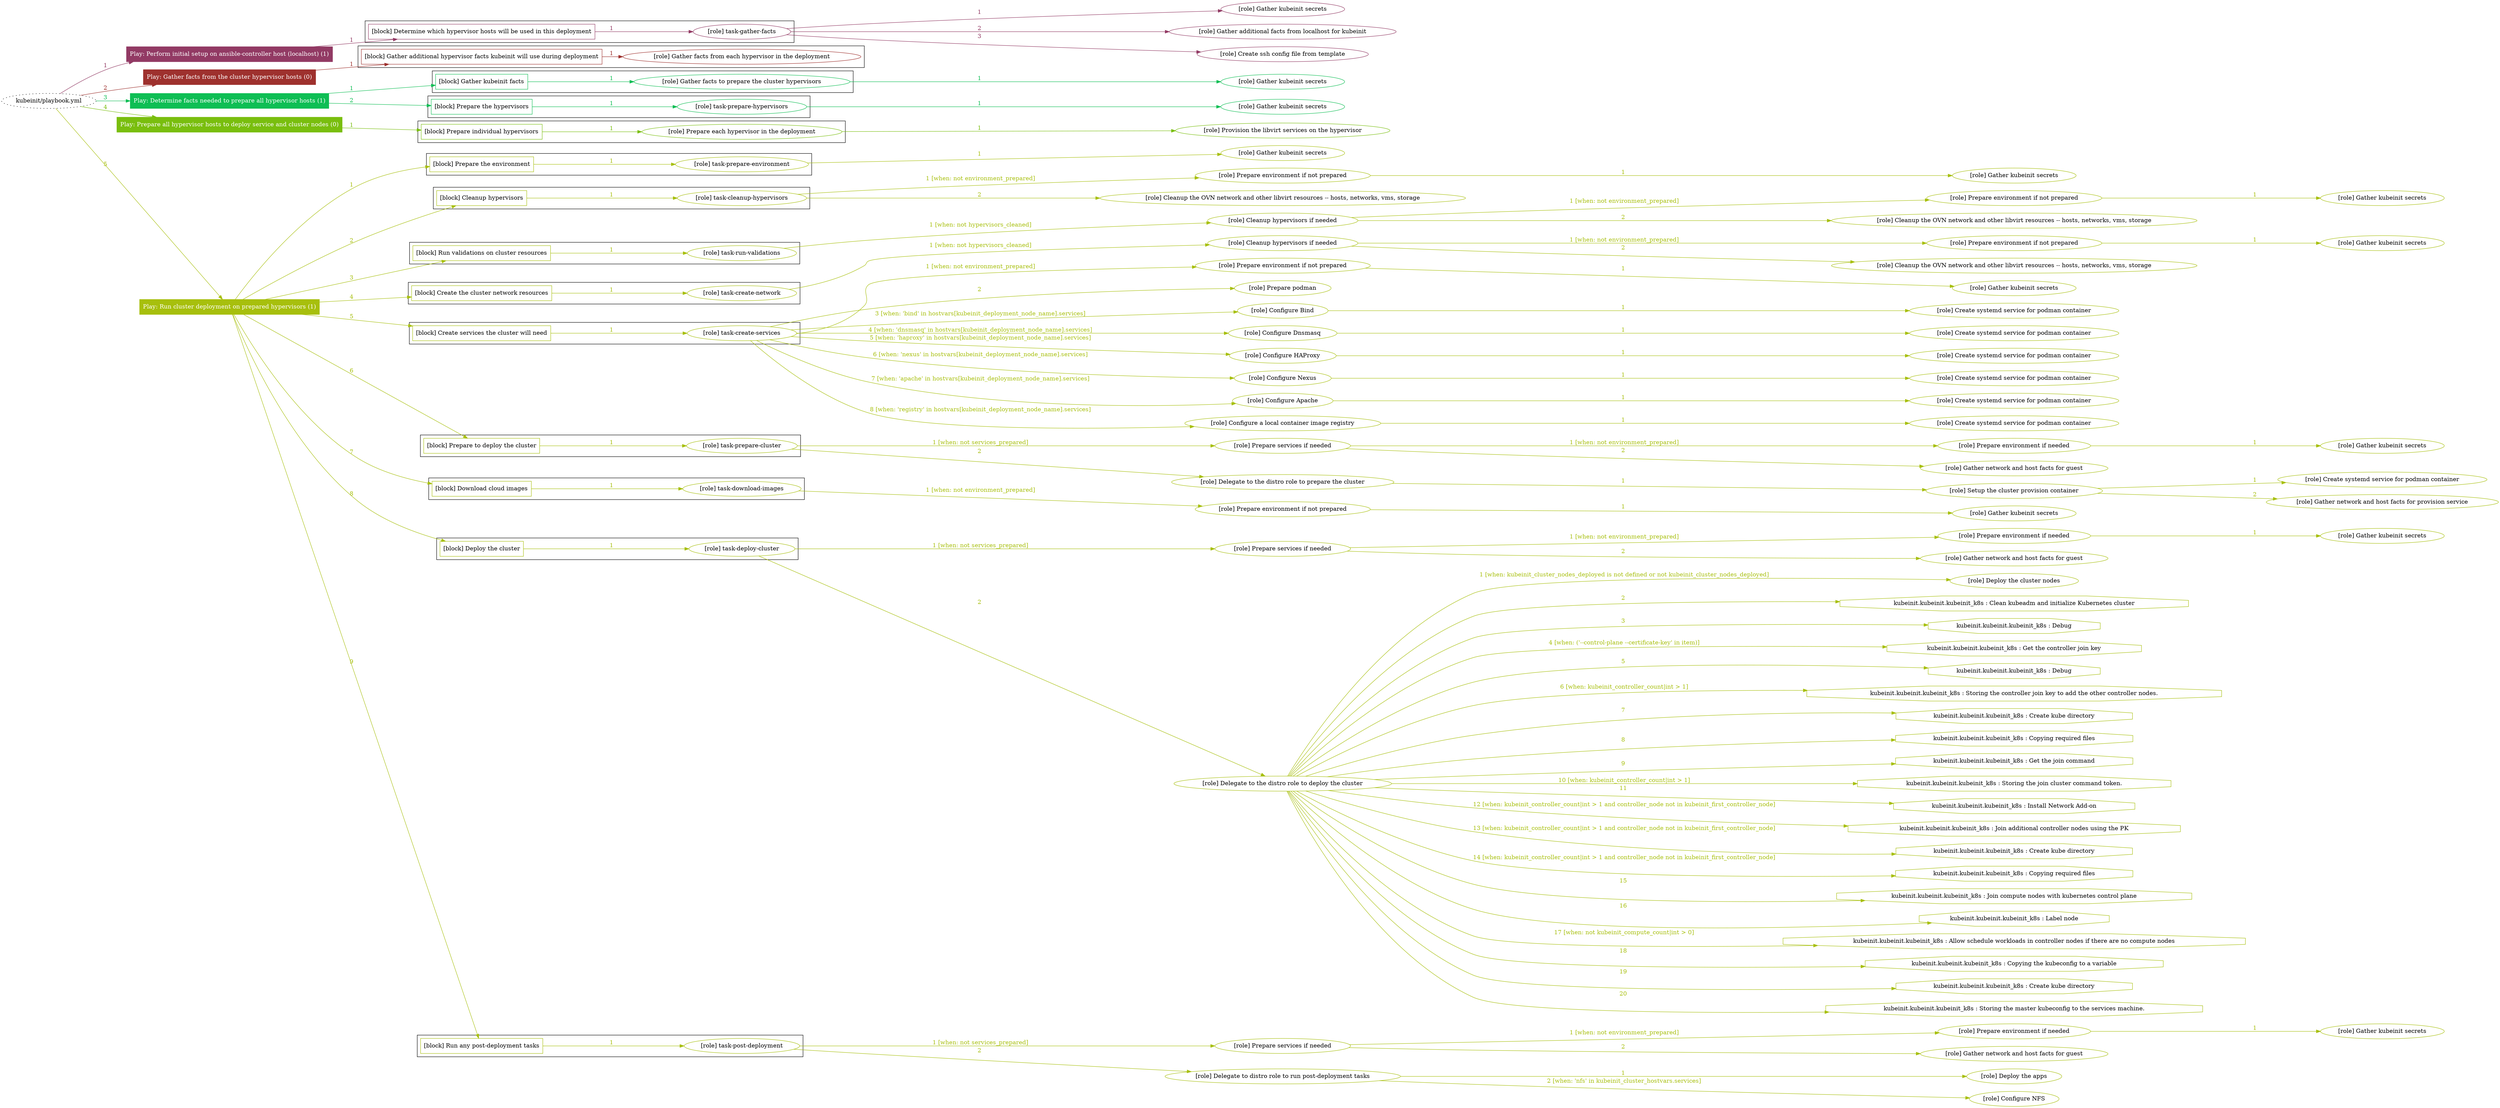 digraph {
	graph [concentrate=true ordering=in rankdir=LR ratio=fill]
	edge [esep=5 sep=10]
	"kubeinit/playbook.yml" [URL="/home/runner/work/kubeinit/kubeinit/kubeinit/playbook.yml" id=playbook_bf448a14 style=dotted]
	play_7684c5d6 [label="Play: Perform initial setup on ansible-controller host (localhost) (1)" URL="/home/runner/work/kubeinit/kubeinit/kubeinit/playbook.yml" color="#923a64" fontcolor="#ffffff" id=play_7684c5d6 shape=box style=filled tooltip=localhost]
	"kubeinit/playbook.yml" -> play_7684c5d6 [label="1 " color="#923a64" fontcolor="#923a64" id=edge_18a7aeea labeltooltip="1 " tooltip="1 "]
	subgraph "Gather kubeinit secrets" {
		role_a609926a [label="[role] Gather kubeinit secrets" URL="/home/runner/.ansible/collections/ansible_collections/kubeinit/kubeinit/roles/kubeinit_prepare/tasks/build_hypervisors_group.yml" color="#923a64" id=role_a609926a tooltip="Gather kubeinit secrets"]
	}
	subgraph "Gather additional facts from localhost for kubeinit" {
		role_a4555400 [label="[role] Gather additional facts from localhost for kubeinit" URL="/home/runner/.ansible/collections/ansible_collections/kubeinit/kubeinit/roles/kubeinit_prepare/tasks/build_hypervisors_group.yml" color="#923a64" id=role_a4555400 tooltip="Gather additional facts from localhost for kubeinit"]
	}
	subgraph "Create ssh config file from template" {
		role_815d2d51 [label="[role] Create ssh config file from template" URL="/home/runner/.ansible/collections/ansible_collections/kubeinit/kubeinit/roles/kubeinit_prepare/tasks/build_hypervisors_group.yml" color="#923a64" id=role_815d2d51 tooltip="Create ssh config file from template"]
	}
	subgraph "task-gather-facts" {
		role_e76f880a [label="[role] task-gather-facts" URL="/home/runner/work/kubeinit/kubeinit/kubeinit/playbook.yml" color="#923a64" id=role_e76f880a tooltip="task-gather-facts"]
		role_e76f880a -> role_a609926a [label="1 " color="#923a64" fontcolor="#923a64" id=edge_bf1547a1 labeltooltip="1 " tooltip="1 "]
		role_e76f880a -> role_a4555400 [label="2 " color="#923a64" fontcolor="#923a64" id=edge_b93f2da1 labeltooltip="2 " tooltip="2 "]
		role_e76f880a -> role_815d2d51 [label="3 " color="#923a64" fontcolor="#923a64" id=edge_d9b0503d labeltooltip="3 " tooltip="3 "]
	}
	subgraph "Play: Perform initial setup on ansible-controller host (localhost) (1)" {
		play_7684c5d6 -> block_fffcecc2 [label=1 color="#923a64" fontcolor="#923a64" id=edge_41d137f6 labeltooltip=1 tooltip=1]
		subgraph cluster_block_fffcecc2 {
			block_fffcecc2 [label="[block] Determine which hypervisor hosts will be used in this deployment" URL="/home/runner/work/kubeinit/kubeinit/kubeinit/playbook.yml" color="#923a64" id=block_fffcecc2 labeltooltip="Determine which hypervisor hosts will be used in this deployment" shape=box tooltip="Determine which hypervisor hosts will be used in this deployment"]
			block_fffcecc2 -> role_e76f880a [label="1 " color="#923a64" fontcolor="#923a64" id=edge_1631cbc6 labeltooltip="1 " tooltip="1 "]
		}
	}
	play_919bf67e [label="Play: Gather facts from the cluster hypervisor hosts (0)" URL="/home/runner/work/kubeinit/kubeinit/kubeinit/playbook.yml" color="#9e312e" fontcolor="#ffffff" id=play_919bf67e shape=box style=filled tooltip="Play: Gather facts from the cluster hypervisor hosts (0)"]
	"kubeinit/playbook.yml" -> play_919bf67e [label="2 " color="#9e312e" fontcolor="#9e312e" id=edge_399b8a2a labeltooltip="2 " tooltip="2 "]
	subgraph "Gather facts from each hypervisor in the deployment" {
		role_ce02cd03 [label="[role] Gather facts from each hypervisor in the deployment" URL="/home/runner/work/kubeinit/kubeinit/kubeinit/playbook.yml" color="#9e312e" id=role_ce02cd03 tooltip="Gather facts from each hypervisor in the deployment"]
	}
	subgraph "Play: Gather facts from the cluster hypervisor hosts (0)" {
		play_919bf67e -> block_83a1be26 [label=1 color="#9e312e" fontcolor="#9e312e" id=edge_f2f556bf labeltooltip=1 tooltip=1]
		subgraph cluster_block_83a1be26 {
			block_83a1be26 [label="[block] Gather additional hypervisor facts kubeinit will use during deployment" URL="/home/runner/work/kubeinit/kubeinit/kubeinit/playbook.yml" color="#9e312e" id=block_83a1be26 labeltooltip="Gather additional hypervisor facts kubeinit will use during deployment" shape=box tooltip="Gather additional hypervisor facts kubeinit will use during deployment"]
			block_83a1be26 -> role_ce02cd03 [label="1 " color="#9e312e" fontcolor="#9e312e" id=edge_f4089ae4 labeltooltip="1 " tooltip="1 "]
		}
	}
	play_93be8b7c [label="Play: Determine facts needed to prepare all hypervisor hosts (1)" URL="/home/runner/work/kubeinit/kubeinit/kubeinit/playbook.yml" color="#0ebe54" fontcolor="#ffffff" id=play_93be8b7c shape=box style=filled tooltip=localhost]
	"kubeinit/playbook.yml" -> play_93be8b7c [label="3 " color="#0ebe54" fontcolor="#0ebe54" id=edge_be96f88b labeltooltip="3 " tooltip="3 "]
	subgraph "Gather kubeinit secrets" {
		role_4d197d10 [label="[role] Gather kubeinit secrets" URL="/home/runner/.ansible/collections/ansible_collections/kubeinit/kubeinit/roles/kubeinit_prepare/tasks/gather_kubeinit_facts.yml" color="#0ebe54" id=role_4d197d10 tooltip="Gather kubeinit secrets"]
	}
	subgraph "Gather facts to prepare the cluster hypervisors" {
		role_74255e1a [label="[role] Gather facts to prepare the cluster hypervisors" URL="/home/runner/work/kubeinit/kubeinit/kubeinit/playbook.yml" color="#0ebe54" id=role_74255e1a tooltip="Gather facts to prepare the cluster hypervisors"]
		role_74255e1a -> role_4d197d10 [label="1 " color="#0ebe54" fontcolor="#0ebe54" id=edge_b58d2c91 labeltooltip="1 " tooltip="1 "]
	}
	subgraph "Gather kubeinit secrets" {
		role_a3f0e9f4 [label="[role] Gather kubeinit secrets" URL="/home/runner/.ansible/collections/ansible_collections/kubeinit/kubeinit/roles/kubeinit_prepare/tasks/gather_kubeinit_facts.yml" color="#0ebe54" id=role_a3f0e9f4 tooltip="Gather kubeinit secrets"]
	}
	subgraph "task-prepare-hypervisors" {
		role_f2505003 [label="[role] task-prepare-hypervisors" URL="/home/runner/work/kubeinit/kubeinit/kubeinit/playbook.yml" color="#0ebe54" id=role_f2505003 tooltip="task-prepare-hypervisors"]
		role_f2505003 -> role_a3f0e9f4 [label="1 " color="#0ebe54" fontcolor="#0ebe54" id=edge_0dbace4e labeltooltip="1 " tooltip="1 "]
	}
	subgraph "Play: Determine facts needed to prepare all hypervisor hosts (1)" {
		play_93be8b7c -> block_491bf0b3 [label=1 color="#0ebe54" fontcolor="#0ebe54" id=edge_cf2b2bff labeltooltip=1 tooltip=1]
		subgraph cluster_block_491bf0b3 {
			block_491bf0b3 [label="[block] Gather kubeinit facts" URL="/home/runner/work/kubeinit/kubeinit/kubeinit/playbook.yml" color="#0ebe54" id=block_491bf0b3 labeltooltip="Gather kubeinit facts" shape=box tooltip="Gather kubeinit facts"]
			block_491bf0b3 -> role_74255e1a [label="1 " color="#0ebe54" fontcolor="#0ebe54" id=edge_75975b94 labeltooltip="1 " tooltip="1 "]
		}
		play_93be8b7c -> block_a8814e92 [label=2 color="#0ebe54" fontcolor="#0ebe54" id=edge_749cc969 labeltooltip=2 tooltip=2]
		subgraph cluster_block_a8814e92 {
			block_a8814e92 [label="[block] Prepare the hypervisors" URL="/home/runner/work/kubeinit/kubeinit/kubeinit/playbook.yml" color="#0ebe54" id=block_a8814e92 labeltooltip="Prepare the hypervisors" shape=box tooltip="Prepare the hypervisors"]
			block_a8814e92 -> role_f2505003 [label="1 " color="#0ebe54" fontcolor="#0ebe54" id=edge_5a105179 labeltooltip="1 " tooltip="1 "]
		}
	}
	play_99091a5e [label="Play: Prepare all hypervisor hosts to deploy service and cluster nodes (0)" URL="/home/runner/work/kubeinit/kubeinit/kubeinit/playbook.yml" color="#79be0e" fontcolor="#ffffff" id=play_99091a5e shape=box style=filled tooltip="Play: Prepare all hypervisor hosts to deploy service and cluster nodes (0)"]
	"kubeinit/playbook.yml" -> play_99091a5e [label="4 " color="#79be0e" fontcolor="#79be0e" id=edge_5422c011 labeltooltip="4 " tooltip="4 "]
	subgraph "Provision the libvirt services on the hypervisor" {
		role_5504ed7c [label="[role] Provision the libvirt services on the hypervisor" URL="/home/runner/.ansible/collections/ansible_collections/kubeinit/kubeinit/roles/kubeinit_prepare/tasks/prepare_hypervisor.yml" color="#79be0e" id=role_5504ed7c tooltip="Provision the libvirt services on the hypervisor"]
	}
	subgraph "Prepare each hypervisor in the deployment" {
		role_40ab4b95 [label="[role] Prepare each hypervisor in the deployment" URL="/home/runner/work/kubeinit/kubeinit/kubeinit/playbook.yml" color="#79be0e" id=role_40ab4b95 tooltip="Prepare each hypervisor in the deployment"]
		role_40ab4b95 -> role_5504ed7c [label="1 " color="#79be0e" fontcolor="#79be0e" id=edge_c3804a4f labeltooltip="1 " tooltip="1 "]
	}
	subgraph "Play: Prepare all hypervisor hosts to deploy service and cluster nodes (0)" {
		play_99091a5e -> block_e6044d39 [label=1 color="#79be0e" fontcolor="#79be0e" id=edge_2651c2d6 labeltooltip=1 tooltip=1]
		subgraph cluster_block_e6044d39 {
			block_e6044d39 [label="[block] Prepare individual hypervisors" URL="/home/runner/work/kubeinit/kubeinit/kubeinit/playbook.yml" color="#79be0e" id=block_e6044d39 labeltooltip="Prepare individual hypervisors" shape=box tooltip="Prepare individual hypervisors"]
			block_e6044d39 -> role_40ab4b95 [label="1 " color="#79be0e" fontcolor="#79be0e" id=edge_f6fae104 labeltooltip="1 " tooltip="1 "]
		}
	}
	play_e1d44f4c [label="Play: Run cluster deployment on prepared hypervisors (1)" URL="/home/runner/work/kubeinit/kubeinit/kubeinit/playbook.yml" color="#a7bf0d" fontcolor="#ffffff" id=play_e1d44f4c shape=box style=filled tooltip=localhost]
	"kubeinit/playbook.yml" -> play_e1d44f4c [label="5 " color="#a7bf0d" fontcolor="#a7bf0d" id=edge_9fa73293 labeltooltip="5 " tooltip="5 "]
	subgraph "Gather kubeinit secrets" {
		role_52b54d58 [label="[role] Gather kubeinit secrets" URL="/home/runner/.ansible/collections/ansible_collections/kubeinit/kubeinit/roles/kubeinit_prepare/tasks/gather_kubeinit_facts.yml" color="#a7bf0d" id=role_52b54d58 tooltip="Gather kubeinit secrets"]
	}
	subgraph "task-prepare-environment" {
		role_2749a02d [label="[role] task-prepare-environment" URL="/home/runner/work/kubeinit/kubeinit/kubeinit/playbook.yml" color="#a7bf0d" id=role_2749a02d tooltip="task-prepare-environment"]
		role_2749a02d -> role_52b54d58 [label="1 " color="#a7bf0d" fontcolor="#a7bf0d" id=edge_019426f1 labeltooltip="1 " tooltip="1 "]
	}
	subgraph "Gather kubeinit secrets" {
		role_fac90a83 [label="[role] Gather kubeinit secrets" URL="/home/runner/.ansible/collections/ansible_collections/kubeinit/kubeinit/roles/kubeinit_prepare/tasks/gather_kubeinit_facts.yml" color="#a7bf0d" id=role_fac90a83 tooltip="Gather kubeinit secrets"]
	}
	subgraph "Prepare environment if not prepared" {
		role_558503bf [label="[role] Prepare environment if not prepared" URL="/home/runner/.ansible/collections/ansible_collections/kubeinit/kubeinit/roles/kubeinit_prepare/tasks/cleanup_hypervisors.yml" color="#a7bf0d" id=role_558503bf tooltip="Prepare environment if not prepared"]
		role_558503bf -> role_fac90a83 [label="1 " color="#a7bf0d" fontcolor="#a7bf0d" id=edge_db74e0f1 labeltooltip="1 " tooltip="1 "]
	}
	subgraph "Cleanup the OVN network and other libvirt resources -- hosts, networks, vms, storage" {
		role_9de5f976 [label="[role] Cleanup the OVN network and other libvirt resources -- hosts, networks, vms, storage" URL="/home/runner/.ansible/collections/ansible_collections/kubeinit/kubeinit/roles/kubeinit_prepare/tasks/cleanup_hypervisors.yml" color="#a7bf0d" id=role_9de5f976 tooltip="Cleanup the OVN network and other libvirt resources -- hosts, networks, vms, storage"]
	}
	subgraph "task-cleanup-hypervisors" {
		role_abc5c6aa [label="[role] task-cleanup-hypervisors" URL="/home/runner/work/kubeinit/kubeinit/kubeinit/playbook.yml" color="#a7bf0d" id=role_abc5c6aa tooltip="task-cleanup-hypervisors"]
		role_abc5c6aa -> role_558503bf [label="1 [when: not environment_prepared]" color="#a7bf0d" fontcolor="#a7bf0d" id=edge_3e53141c labeltooltip="1 [when: not environment_prepared]" tooltip="1 [when: not environment_prepared]"]
		role_abc5c6aa -> role_9de5f976 [label="2 " color="#a7bf0d" fontcolor="#a7bf0d" id=edge_c93fda3d labeltooltip="2 " tooltip="2 "]
	}
	subgraph "Gather kubeinit secrets" {
		role_062f17df [label="[role] Gather kubeinit secrets" URL="/home/runner/.ansible/collections/ansible_collections/kubeinit/kubeinit/roles/kubeinit_prepare/tasks/gather_kubeinit_facts.yml" color="#a7bf0d" id=role_062f17df tooltip="Gather kubeinit secrets"]
	}
	subgraph "Prepare environment if not prepared" {
		role_1d5700a9 [label="[role] Prepare environment if not prepared" URL="/home/runner/.ansible/collections/ansible_collections/kubeinit/kubeinit/roles/kubeinit_prepare/tasks/cleanup_hypervisors.yml" color="#a7bf0d" id=role_1d5700a9 tooltip="Prepare environment if not prepared"]
		role_1d5700a9 -> role_062f17df [label="1 " color="#a7bf0d" fontcolor="#a7bf0d" id=edge_144fe52d labeltooltip="1 " tooltip="1 "]
	}
	subgraph "Cleanup the OVN network and other libvirt resources -- hosts, networks, vms, storage" {
		role_2c2720ec [label="[role] Cleanup the OVN network and other libvirt resources -- hosts, networks, vms, storage" URL="/home/runner/.ansible/collections/ansible_collections/kubeinit/kubeinit/roles/kubeinit_prepare/tasks/cleanup_hypervisors.yml" color="#a7bf0d" id=role_2c2720ec tooltip="Cleanup the OVN network and other libvirt resources -- hosts, networks, vms, storage"]
	}
	subgraph "Cleanup hypervisors if needed" {
		role_40a4608b [label="[role] Cleanup hypervisors if needed" URL="/home/runner/.ansible/collections/ansible_collections/kubeinit/kubeinit/roles/kubeinit_validations/tasks/main.yml" color="#a7bf0d" id=role_40a4608b tooltip="Cleanup hypervisors if needed"]
		role_40a4608b -> role_1d5700a9 [label="1 [when: not environment_prepared]" color="#a7bf0d" fontcolor="#a7bf0d" id=edge_e790ca32 labeltooltip="1 [when: not environment_prepared]" tooltip="1 [when: not environment_prepared]"]
		role_40a4608b -> role_2c2720ec [label="2 " color="#a7bf0d" fontcolor="#a7bf0d" id=edge_7b35af8b labeltooltip="2 " tooltip="2 "]
	}
	subgraph "task-run-validations" {
		role_01e9f672 [label="[role] task-run-validations" URL="/home/runner/work/kubeinit/kubeinit/kubeinit/playbook.yml" color="#a7bf0d" id=role_01e9f672 tooltip="task-run-validations"]
		role_01e9f672 -> role_40a4608b [label="1 [when: not hypervisors_cleaned]" color="#a7bf0d" fontcolor="#a7bf0d" id=edge_0bd719f4 labeltooltip="1 [when: not hypervisors_cleaned]" tooltip="1 [when: not hypervisors_cleaned]"]
	}
	subgraph "Gather kubeinit secrets" {
		role_022851d4 [label="[role] Gather kubeinit secrets" URL="/home/runner/.ansible/collections/ansible_collections/kubeinit/kubeinit/roles/kubeinit_prepare/tasks/gather_kubeinit_facts.yml" color="#a7bf0d" id=role_022851d4 tooltip="Gather kubeinit secrets"]
	}
	subgraph "Prepare environment if not prepared" {
		role_8224e30c [label="[role] Prepare environment if not prepared" URL="/home/runner/.ansible/collections/ansible_collections/kubeinit/kubeinit/roles/kubeinit_prepare/tasks/cleanup_hypervisors.yml" color="#a7bf0d" id=role_8224e30c tooltip="Prepare environment if not prepared"]
		role_8224e30c -> role_022851d4 [label="1 " color="#a7bf0d" fontcolor="#a7bf0d" id=edge_256f73dd labeltooltip="1 " tooltip="1 "]
	}
	subgraph "Cleanup the OVN network and other libvirt resources -- hosts, networks, vms, storage" {
		role_3185d18e [label="[role] Cleanup the OVN network and other libvirt resources -- hosts, networks, vms, storage" URL="/home/runner/.ansible/collections/ansible_collections/kubeinit/kubeinit/roles/kubeinit_prepare/tasks/cleanup_hypervisors.yml" color="#a7bf0d" id=role_3185d18e tooltip="Cleanup the OVN network and other libvirt resources -- hosts, networks, vms, storage"]
	}
	subgraph "Cleanup hypervisors if needed" {
		role_86ed02fb [label="[role] Cleanup hypervisors if needed" URL="/home/runner/.ansible/collections/ansible_collections/kubeinit/kubeinit/roles/kubeinit_libvirt/tasks/create_network.yml" color="#a7bf0d" id=role_86ed02fb tooltip="Cleanup hypervisors if needed"]
		role_86ed02fb -> role_8224e30c [label="1 [when: not environment_prepared]" color="#a7bf0d" fontcolor="#a7bf0d" id=edge_7b9fc6df labeltooltip="1 [when: not environment_prepared]" tooltip="1 [when: not environment_prepared]"]
		role_86ed02fb -> role_3185d18e [label="2 " color="#a7bf0d" fontcolor="#a7bf0d" id=edge_d72f1252 labeltooltip="2 " tooltip="2 "]
	}
	subgraph "task-create-network" {
		role_081bf23d [label="[role] task-create-network" URL="/home/runner/work/kubeinit/kubeinit/kubeinit/playbook.yml" color="#a7bf0d" id=role_081bf23d tooltip="task-create-network"]
		role_081bf23d -> role_86ed02fb [label="1 [when: not hypervisors_cleaned]" color="#a7bf0d" fontcolor="#a7bf0d" id=edge_fc745d12 labeltooltip="1 [when: not hypervisors_cleaned]" tooltip="1 [when: not hypervisors_cleaned]"]
	}
	subgraph "Gather kubeinit secrets" {
		role_7bbc9592 [label="[role] Gather kubeinit secrets" URL="/home/runner/.ansible/collections/ansible_collections/kubeinit/kubeinit/roles/kubeinit_prepare/tasks/gather_kubeinit_facts.yml" color="#a7bf0d" id=role_7bbc9592 tooltip="Gather kubeinit secrets"]
	}
	subgraph "Prepare environment if not prepared" {
		role_00a6a7a8 [label="[role] Prepare environment if not prepared" URL="/home/runner/.ansible/collections/ansible_collections/kubeinit/kubeinit/roles/kubeinit_services/tasks/main.yml" color="#a7bf0d" id=role_00a6a7a8 tooltip="Prepare environment if not prepared"]
		role_00a6a7a8 -> role_7bbc9592 [label="1 " color="#a7bf0d" fontcolor="#a7bf0d" id=edge_0420fcf9 labeltooltip="1 " tooltip="1 "]
	}
	subgraph "Prepare podman" {
		role_3329d19e [label="[role] Prepare podman" URL="/home/runner/.ansible/collections/ansible_collections/kubeinit/kubeinit/roles/kubeinit_services/tasks/00_create_service_pod.yml" color="#a7bf0d" id=role_3329d19e tooltip="Prepare podman"]
	}
	subgraph "Create systemd service for podman container" {
		role_2ed09af8 [label="[role] Create systemd service for podman container" URL="/home/runner/.ansible/collections/ansible_collections/kubeinit/kubeinit/roles/kubeinit_bind/tasks/main.yml" color="#a7bf0d" id=role_2ed09af8 tooltip="Create systemd service for podman container"]
	}
	subgraph "Configure Bind" {
		role_f149e9b5 [label="[role] Configure Bind" URL="/home/runner/.ansible/collections/ansible_collections/kubeinit/kubeinit/roles/kubeinit_services/tasks/start_services_containers.yml" color="#a7bf0d" id=role_f149e9b5 tooltip="Configure Bind"]
		role_f149e9b5 -> role_2ed09af8 [label="1 " color="#a7bf0d" fontcolor="#a7bf0d" id=edge_c5042fb1 labeltooltip="1 " tooltip="1 "]
	}
	subgraph "Create systemd service for podman container" {
		role_b0e0749a [label="[role] Create systemd service for podman container" URL="/home/runner/.ansible/collections/ansible_collections/kubeinit/kubeinit/roles/kubeinit_dnsmasq/tasks/main.yml" color="#a7bf0d" id=role_b0e0749a tooltip="Create systemd service for podman container"]
	}
	subgraph "Configure Dnsmasq" {
		role_0dd66e3b [label="[role] Configure Dnsmasq" URL="/home/runner/.ansible/collections/ansible_collections/kubeinit/kubeinit/roles/kubeinit_services/tasks/start_services_containers.yml" color="#a7bf0d" id=role_0dd66e3b tooltip="Configure Dnsmasq"]
		role_0dd66e3b -> role_b0e0749a [label="1 " color="#a7bf0d" fontcolor="#a7bf0d" id=edge_84c2fe91 labeltooltip="1 " tooltip="1 "]
	}
	subgraph "Create systemd service for podman container" {
		role_299db1b4 [label="[role] Create systemd service for podman container" URL="/home/runner/.ansible/collections/ansible_collections/kubeinit/kubeinit/roles/kubeinit_haproxy/tasks/main.yml" color="#a7bf0d" id=role_299db1b4 tooltip="Create systemd service for podman container"]
	}
	subgraph "Configure HAProxy" {
		role_cd98fbe6 [label="[role] Configure HAProxy" URL="/home/runner/.ansible/collections/ansible_collections/kubeinit/kubeinit/roles/kubeinit_services/tasks/start_services_containers.yml" color="#a7bf0d" id=role_cd98fbe6 tooltip="Configure HAProxy"]
		role_cd98fbe6 -> role_299db1b4 [label="1 " color="#a7bf0d" fontcolor="#a7bf0d" id=edge_cf5f8f81 labeltooltip="1 " tooltip="1 "]
	}
	subgraph "Create systemd service for podman container" {
		role_d688d7dc [label="[role] Create systemd service for podman container" URL="/home/runner/.ansible/collections/ansible_collections/kubeinit/kubeinit/roles/kubeinit_nexus/tasks/main.yml" color="#a7bf0d" id=role_d688d7dc tooltip="Create systemd service for podman container"]
	}
	subgraph "Configure Nexus" {
		role_f2a79d34 [label="[role] Configure Nexus" URL="/home/runner/.ansible/collections/ansible_collections/kubeinit/kubeinit/roles/kubeinit_services/tasks/start_services_containers.yml" color="#a7bf0d" id=role_f2a79d34 tooltip="Configure Nexus"]
		role_f2a79d34 -> role_d688d7dc [label="1 " color="#a7bf0d" fontcolor="#a7bf0d" id=edge_2148f155 labeltooltip="1 " tooltip="1 "]
	}
	subgraph "Create systemd service for podman container" {
		role_7f7d5fda [label="[role] Create systemd service for podman container" URL="/home/runner/.ansible/collections/ansible_collections/kubeinit/kubeinit/roles/kubeinit_apache/tasks/main.yml" color="#a7bf0d" id=role_7f7d5fda tooltip="Create systemd service for podman container"]
	}
	subgraph "Configure Apache" {
		role_976aa552 [label="[role] Configure Apache" URL="/home/runner/.ansible/collections/ansible_collections/kubeinit/kubeinit/roles/kubeinit_services/tasks/start_services_containers.yml" color="#a7bf0d" id=role_976aa552 tooltip="Configure Apache"]
		role_976aa552 -> role_7f7d5fda [label="1 " color="#a7bf0d" fontcolor="#a7bf0d" id=edge_69af24b0 labeltooltip="1 " tooltip="1 "]
	}
	subgraph "Create systemd service for podman container" {
		role_c58673d4 [label="[role] Create systemd service for podman container" URL="/home/runner/.ansible/collections/ansible_collections/kubeinit/kubeinit/roles/kubeinit_registry/tasks/main.yml" color="#a7bf0d" id=role_c58673d4 tooltip="Create systemd service for podman container"]
	}
	subgraph "Configure a local container image registry" {
		role_d3de2b61 [label="[role] Configure a local container image registry" URL="/home/runner/.ansible/collections/ansible_collections/kubeinit/kubeinit/roles/kubeinit_services/tasks/start_services_containers.yml" color="#a7bf0d" id=role_d3de2b61 tooltip="Configure a local container image registry"]
		role_d3de2b61 -> role_c58673d4 [label="1 " color="#a7bf0d" fontcolor="#a7bf0d" id=edge_0b2eac37 labeltooltip="1 " tooltip="1 "]
	}
	subgraph "task-create-services" {
		role_9bd1c3e3 [label="[role] task-create-services" URL="/home/runner/work/kubeinit/kubeinit/kubeinit/playbook.yml" color="#a7bf0d" id=role_9bd1c3e3 tooltip="task-create-services"]
		role_9bd1c3e3 -> role_00a6a7a8 [label="1 [when: not environment_prepared]" color="#a7bf0d" fontcolor="#a7bf0d" id=edge_a91caaf4 labeltooltip="1 [when: not environment_prepared]" tooltip="1 [when: not environment_prepared]"]
		role_9bd1c3e3 -> role_3329d19e [label="2 " color="#a7bf0d" fontcolor="#a7bf0d" id=edge_33b7e6c9 labeltooltip="2 " tooltip="2 "]
		role_9bd1c3e3 -> role_f149e9b5 [label="3 [when: 'bind' in hostvars[kubeinit_deployment_node_name].services]" color="#a7bf0d" fontcolor="#a7bf0d" id=edge_d89e50fa labeltooltip="3 [when: 'bind' in hostvars[kubeinit_deployment_node_name].services]" tooltip="3 [when: 'bind' in hostvars[kubeinit_deployment_node_name].services]"]
		role_9bd1c3e3 -> role_0dd66e3b [label="4 [when: 'dnsmasq' in hostvars[kubeinit_deployment_node_name].services]" color="#a7bf0d" fontcolor="#a7bf0d" id=edge_5359e515 labeltooltip="4 [when: 'dnsmasq' in hostvars[kubeinit_deployment_node_name].services]" tooltip="4 [when: 'dnsmasq' in hostvars[kubeinit_deployment_node_name].services]"]
		role_9bd1c3e3 -> role_cd98fbe6 [label="5 [when: 'haproxy' in hostvars[kubeinit_deployment_node_name].services]" color="#a7bf0d" fontcolor="#a7bf0d" id=edge_831c1e3a labeltooltip="5 [when: 'haproxy' in hostvars[kubeinit_deployment_node_name].services]" tooltip="5 [when: 'haproxy' in hostvars[kubeinit_deployment_node_name].services]"]
		role_9bd1c3e3 -> role_f2a79d34 [label="6 [when: 'nexus' in hostvars[kubeinit_deployment_node_name].services]" color="#a7bf0d" fontcolor="#a7bf0d" id=edge_3f78ec78 labeltooltip="6 [when: 'nexus' in hostvars[kubeinit_deployment_node_name].services]" tooltip="6 [when: 'nexus' in hostvars[kubeinit_deployment_node_name].services]"]
		role_9bd1c3e3 -> role_976aa552 [label="7 [when: 'apache' in hostvars[kubeinit_deployment_node_name].services]" color="#a7bf0d" fontcolor="#a7bf0d" id=edge_5b4daeb7 labeltooltip="7 [when: 'apache' in hostvars[kubeinit_deployment_node_name].services]" tooltip="7 [when: 'apache' in hostvars[kubeinit_deployment_node_name].services]"]
		role_9bd1c3e3 -> role_d3de2b61 [label="8 [when: 'registry' in hostvars[kubeinit_deployment_node_name].services]" color="#a7bf0d" fontcolor="#a7bf0d" id=edge_935e6673 labeltooltip="8 [when: 'registry' in hostvars[kubeinit_deployment_node_name].services]" tooltip="8 [when: 'registry' in hostvars[kubeinit_deployment_node_name].services]"]
	}
	subgraph "Gather kubeinit secrets" {
		role_6150c5ed [label="[role] Gather kubeinit secrets" URL="/home/runner/.ansible/collections/ansible_collections/kubeinit/kubeinit/roles/kubeinit_prepare/tasks/gather_kubeinit_facts.yml" color="#a7bf0d" id=role_6150c5ed tooltip="Gather kubeinit secrets"]
	}
	subgraph "Prepare environment if needed" {
		role_f183721a [label="[role] Prepare environment if needed" URL="/home/runner/.ansible/collections/ansible_collections/kubeinit/kubeinit/roles/kubeinit_services/tasks/prepare_services.yml" color="#a7bf0d" id=role_f183721a tooltip="Prepare environment if needed"]
		role_f183721a -> role_6150c5ed [label="1 " color="#a7bf0d" fontcolor="#a7bf0d" id=edge_ed1ad9ca labeltooltip="1 " tooltip="1 "]
	}
	subgraph "Gather network and host facts for guest" {
		role_bb726ac0 [label="[role] Gather network and host facts for guest" URL="/home/runner/.ansible/collections/ansible_collections/kubeinit/kubeinit/roles/kubeinit_services/tasks/prepare_services.yml" color="#a7bf0d" id=role_bb726ac0 tooltip="Gather network and host facts for guest"]
	}
	subgraph "Prepare services if needed" {
		role_e2fbce5a [label="[role] Prepare services if needed" URL="/home/runner/.ansible/collections/ansible_collections/kubeinit/kubeinit/roles/kubeinit_prepare/tasks/prepare_cluster.yml" color="#a7bf0d" id=role_e2fbce5a tooltip="Prepare services if needed"]
		role_e2fbce5a -> role_f183721a [label="1 [when: not environment_prepared]" color="#a7bf0d" fontcolor="#a7bf0d" id=edge_055214d1 labeltooltip="1 [when: not environment_prepared]" tooltip="1 [when: not environment_prepared]"]
		role_e2fbce5a -> role_bb726ac0 [label="2 " color="#a7bf0d" fontcolor="#a7bf0d" id=edge_0fb037ef labeltooltip="2 " tooltip="2 "]
	}
	subgraph "Create systemd service for podman container" {
		role_3b864689 [label="[role] Create systemd service for podman container" URL="/home/runner/.ansible/collections/ansible_collections/kubeinit/kubeinit/roles/kubeinit_services/tasks/create_provision_container.yml" color="#a7bf0d" id=role_3b864689 tooltip="Create systemd service for podman container"]
	}
	subgraph "Gather network and host facts for provision service" {
		role_0f706ad4 [label="[role] Gather network and host facts for provision service" URL="/home/runner/.ansible/collections/ansible_collections/kubeinit/kubeinit/roles/kubeinit_services/tasks/create_provision_container.yml" color="#a7bf0d" id=role_0f706ad4 tooltip="Gather network and host facts for provision service"]
	}
	subgraph "Setup the cluster provision container" {
		role_1fee90f2 [label="[role] Setup the cluster provision container" URL="/home/runner/.ansible/collections/ansible_collections/kubeinit/kubeinit/roles/kubeinit_k8s/tasks/prepare_cluster.yml" color="#a7bf0d" id=role_1fee90f2 tooltip="Setup the cluster provision container"]
		role_1fee90f2 -> role_3b864689 [label="1 " color="#a7bf0d" fontcolor="#a7bf0d" id=edge_751c7f24 labeltooltip="1 " tooltip="1 "]
		role_1fee90f2 -> role_0f706ad4 [label="2 " color="#a7bf0d" fontcolor="#a7bf0d" id=edge_3493b896 labeltooltip="2 " tooltip="2 "]
	}
	subgraph "Delegate to the distro role to prepare the cluster" {
		role_3c0b3886 [label="[role] Delegate to the distro role to prepare the cluster" URL="/home/runner/.ansible/collections/ansible_collections/kubeinit/kubeinit/roles/kubeinit_prepare/tasks/prepare_cluster.yml" color="#a7bf0d" id=role_3c0b3886 tooltip="Delegate to the distro role to prepare the cluster"]
		role_3c0b3886 -> role_1fee90f2 [label="1 " color="#a7bf0d" fontcolor="#a7bf0d" id=edge_79be555c labeltooltip="1 " tooltip="1 "]
	}
	subgraph "task-prepare-cluster" {
		role_1f0e04bf [label="[role] task-prepare-cluster" URL="/home/runner/work/kubeinit/kubeinit/kubeinit/playbook.yml" color="#a7bf0d" id=role_1f0e04bf tooltip="task-prepare-cluster"]
		role_1f0e04bf -> role_e2fbce5a [label="1 [when: not services_prepared]" color="#a7bf0d" fontcolor="#a7bf0d" id=edge_b67e4312 labeltooltip="1 [when: not services_prepared]" tooltip="1 [when: not services_prepared]"]
		role_1f0e04bf -> role_3c0b3886 [label="2 " color="#a7bf0d" fontcolor="#a7bf0d" id=edge_41f41b24 labeltooltip="2 " tooltip="2 "]
	}
	subgraph "Gather kubeinit secrets" {
		role_e89e63bb [label="[role] Gather kubeinit secrets" URL="/home/runner/.ansible/collections/ansible_collections/kubeinit/kubeinit/roles/kubeinit_prepare/tasks/gather_kubeinit_facts.yml" color="#a7bf0d" id=role_e89e63bb tooltip="Gather kubeinit secrets"]
	}
	subgraph "Prepare environment if not prepared" {
		role_923f89fb [label="[role] Prepare environment if not prepared" URL="/home/runner/.ansible/collections/ansible_collections/kubeinit/kubeinit/roles/kubeinit_libvirt/tasks/download_cloud_images.yml" color="#a7bf0d" id=role_923f89fb tooltip="Prepare environment if not prepared"]
		role_923f89fb -> role_e89e63bb [label="1 " color="#a7bf0d" fontcolor="#a7bf0d" id=edge_ea6ef6cf labeltooltip="1 " tooltip="1 "]
	}
	subgraph "task-download-images" {
		role_c9f64b95 [label="[role] task-download-images" URL="/home/runner/work/kubeinit/kubeinit/kubeinit/playbook.yml" color="#a7bf0d" id=role_c9f64b95 tooltip="task-download-images"]
		role_c9f64b95 -> role_923f89fb [label="1 [when: not environment_prepared]" color="#a7bf0d" fontcolor="#a7bf0d" id=edge_eafbfbab labeltooltip="1 [when: not environment_prepared]" tooltip="1 [when: not environment_prepared]"]
	}
	subgraph "Gather kubeinit secrets" {
		role_46abc9e5 [label="[role] Gather kubeinit secrets" URL="/home/runner/.ansible/collections/ansible_collections/kubeinit/kubeinit/roles/kubeinit_prepare/tasks/gather_kubeinit_facts.yml" color="#a7bf0d" id=role_46abc9e5 tooltip="Gather kubeinit secrets"]
	}
	subgraph "Prepare environment if needed" {
		role_ad145e89 [label="[role] Prepare environment if needed" URL="/home/runner/.ansible/collections/ansible_collections/kubeinit/kubeinit/roles/kubeinit_services/tasks/prepare_services.yml" color="#a7bf0d" id=role_ad145e89 tooltip="Prepare environment if needed"]
		role_ad145e89 -> role_46abc9e5 [label="1 " color="#a7bf0d" fontcolor="#a7bf0d" id=edge_4ebc5fe0 labeltooltip="1 " tooltip="1 "]
	}
	subgraph "Gather network and host facts for guest" {
		role_3f2e7de7 [label="[role] Gather network and host facts for guest" URL="/home/runner/.ansible/collections/ansible_collections/kubeinit/kubeinit/roles/kubeinit_services/tasks/prepare_services.yml" color="#a7bf0d" id=role_3f2e7de7 tooltip="Gather network and host facts for guest"]
	}
	subgraph "Prepare services if needed" {
		role_54651631 [label="[role] Prepare services if needed" URL="/home/runner/.ansible/collections/ansible_collections/kubeinit/kubeinit/roles/kubeinit_prepare/tasks/deploy_cluster.yml" color="#a7bf0d" id=role_54651631 tooltip="Prepare services if needed"]
		role_54651631 -> role_ad145e89 [label="1 [when: not environment_prepared]" color="#a7bf0d" fontcolor="#a7bf0d" id=edge_b27277a8 labeltooltip="1 [when: not environment_prepared]" tooltip="1 [when: not environment_prepared]"]
		role_54651631 -> role_3f2e7de7 [label="2 " color="#a7bf0d" fontcolor="#a7bf0d" id=edge_544b6306 labeltooltip="2 " tooltip="2 "]
	}
	subgraph "Deploy the cluster nodes" {
		role_e43fa8b6 [label="[role] Deploy the cluster nodes" URL="/home/runner/.ansible/collections/ansible_collections/kubeinit/kubeinit/roles/kubeinit_k8s/tasks/main.yml" color="#a7bf0d" id=role_e43fa8b6 tooltip="Deploy the cluster nodes"]
	}
	subgraph "Delegate to the distro role to deploy the cluster" {
		role_d8aa6da0 [label="[role] Delegate to the distro role to deploy the cluster" URL="/home/runner/.ansible/collections/ansible_collections/kubeinit/kubeinit/roles/kubeinit_prepare/tasks/deploy_cluster.yml" color="#a7bf0d" id=role_d8aa6da0 tooltip="Delegate to the distro role to deploy the cluster"]
		role_d8aa6da0 -> role_e43fa8b6 [label="1 [when: kubeinit_cluster_nodes_deployed is not defined or not kubeinit_cluster_nodes_deployed]" color="#a7bf0d" fontcolor="#a7bf0d" id=edge_36b65437 labeltooltip="1 [when: kubeinit_cluster_nodes_deployed is not defined or not kubeinit_cluster_nodes_deployed]" tooltip="1 [when: kubeinit_cluster_nodes_deployed is not defined or not kubeinit_cluster_nodes_deployed]"]
		task_c91cbe0d [label="kubeinit.kubeinit.kubeinit_k8s : Clean kubeadm and initialize Kubernetes cluster" URL="/home/runner/.ansible/collections/ansible_collections/kubeinit/kubeinit/roles/kubeinit_k8s/tasks/main.yml" color="#a7bf0d" id=task_c91cbe0d shape=octagon tooltip="kubeinit.kubeinit.kubeinit_k8s : Clean kubeadm and initialize Kubernetes cluster"]
		role_d8aa6da0 -> task_c91cbe0d [label="2 " color="#a7bf0d" fontcolor="#a7bf0d" id=edge_871b968b labeltooltip="2 " tooltip="2 "]
		task_12f482af [label="kubeinit.kubeinit.kubeinit_k8s : Debug" URL="/home/runner/.ansible/collections/ansible_collections/kubeinit/kubeinit/roles/kubeinit_k8s/tasks/main.yml" color="#a7bf0d" id=task_12f482af shape=octagon tooltip="kubeinit.kubeinit.kubeinit_k8s : Debug"]
		role_d8aa6da0 -> task_12f482af [label="3 " color="#a7bf0d" fontcolor="#a7bf0d" id=edge_f71d69b4 labeltooltip="3 " tooltip="3 "]
		task_86b3b6f4 [label="kubeinit.kubeinit.kubeinit_k8s : Get the controller join key" URL="/home/runner/.ansible/collections/ansible_collections/kubeinit/kubeinit/roles/kubeinit_k8s/tasks/main.yml" color="#a7bf0d" id=task_86b3b6f4 shape=octagon tooltip="kubeinit.kubeinit.kubeinit_k8s : Get the controller join key"]
		role_d8aa6da0 -> task_86b3b6f4 [label="4 [when: ('--control-plane --certificate-key' in item)]" color="#a7bf0d" fontcolor="#a7bf0d" id=edge_663a4500 labeltooltip="4 [when: ('--control-plane --certificate-key' in item)]" tooltip="4 [when: ('--control-plane --certificate-key' in item)]"]
		task_ba0e1908 [label="kubeinit.kubeinit.kubeinit_k8s : Debug" URL="/home/runner/.ansible/collections/ansible_collections/kubeinit/kubeinit/roles/kubeinit_k8s/tasks/main.yml" color="#a7bf0d" id=task_ba0e1908 shape=octagon tooltip="kubeinit.kubeinit.kubeinit_k8s : Debug"]
		role_d8aa6da0 -> task_ba0e1908 [label="5 " color="#a7bf0d" fontcolor="#a7bf0d" id=edge_590366d2 labeltooltip="5 " tooltip="5 "]
		task_7ba90d9a [label="kubeinit.kubeinit.kubeinit_k8s : Storing the controller join key to add the other controller nodes." URL="/home/runner/.ansible/collections/ansible_collections/kubeinit/kubeinit/roles/kubeinit_k8s/tasks/main.yml" color="#a7bf0d" id=task_7ba90d9a shape=octagon tooltip="kubeinit.kubeinit.kubeinit_k8s : Storing the controller join key to add the other controller nodes."]
		role_d8aa6da0 -> task_7ba90d9a [label="6 [when: kubeinit_controller_count|int > 1]" color="#a7bf0d" fontcolor="#a7bf0d" id=edge_c66b777e labeltooltip="6 [when: kubeinit_controller_count|int > 1]" tooltip="6 [when: kubeinit_controller_count|int > 1]"]
		task_4ecf1878 [label="kubeinit.kubeinit.kubeinit_k8s : Create kube directory" URL="/home/runner/.ansible/collections/ansible_collections/kubeinit/kubeinit/roles/kubeinit_k8s/tasks/main.yml" color="#a7bf0d" id=task_4ecf1878 shape=octagon tooltip="kubeinit.kubeinit.kubeinit_k8s : Create kube directory"]
		role_d8aa6da0 -> task_4ecf1878 [label="7 " color="#a7bf0d" fontcolor="#a7bf0d" id=edge_da2bf7a6 labeltooltip="7 " tooltip="7 "]
		task_9ef0dc30 [label="kubeinit.kubeinit.kubeinit_k8s : Copying required files" URL="/home/runner/.ansible/collections/ansible_collections/kubeinit/kubeinit/roles/kubeinit_k8s/tasks/main.yml" color="#a7bf0d" id=task_9ef0dc30 shape=octagon tooltip="kubeinit.kubeinit.kubeinit_k8s : Copying required files"]
		role_d8aa6da0 -> task_9ef0dc30 [label="8 " color="#a7bf0d" fontcolor="#a7bf0d" id=edge_ff82e546 labeltooltip="8 " tooltip="8 "]
		task_e05906da [label="kubeinit.kubeinit.kubeinit_k8s : Get the join command" URL="/home/runner/.ansible/collections/ansible_collections/kubeinit/kubeinit/roles/kubeinit_k8s/tasks/main.yml" color="#a7bf0d" id=task_e05906da shape=octagon tooltip="kubeinit.kubeinit.kubeinit_k8s : Get the join command"]
		role_d8aa6da0 -> task_e05906da [label="9 " color="#a7bf0d" fontcolor="#a7bf0d" id=edge_e4b99f7a labeltooltip="9 " tooltip="9 "]
		task_837b10d6 [label="kubeinit.kubeinit.kubeinit_k8s : Storing the join cluster command token." URL="/home/runner/.ansible/collections/ansible_collections/kubeinit/kubeinit/roles/kubeinit_k8s/tasks/main.yml" color="#a7bf0d" id=task_837b10d6 shape=octagon tooltip="kubeinit.kubeinit.kubeinit_k8s : Storing the join cluster command token."]
		role_d8aa6da0 -> task_837b10d6 [label="10 [when: kubeinit_controller_count|int > 1]" color="#a7bf0d" fontcolor="#a7bf0d" id=edge_9c4a5e75 labeltooltip="10 [when: kubeinit_controller_count|int > 1]" tooltip="10 [when: kubeinit_controller_count|int > 1]"]
		task_d0aab0f0 [label="kubeinit.kubeinit.kubeinit_k8s : Install Network Add-on" URL="/home/runner/.ansible/collections/ansible_collections/kubeinit/kubeinit/roles/kubeinit_k8s/tasks/main.yml" color="#a7bf0d" id=task_d0aab0f0 shape=octagon tooltip="kubeinit.kubeinit.kubeinit_k8s : Install Network Add-on"]
		role_d8aa6da0 -> task_d0aab0f0 [label="11 " color="#a7bf0d" fontcolor="#a7bf0d" id=edge_6749a58c labeltooltip="11 " tooltip="11 "]
		task_051fbb21 [label="kubeinit.kubeinit.kubeinit_k8s : Join additional controller nodes using the PK" URL="/home/runner/.ansible/collections/ansible_collections/kubeinit/kubeinit/roles/kubeinit_k8s/tasks/main.yml" color="#a7bf0d" id=task_051fbb21 shape=octagon tooltip="kubeinit.kubeinit.kubeinit_k8s : Join additional controller nodes using the PK"]
		role_d8aa6da0 -> task_051fbb21 [label="12 [when: kubeinit_controller_count|int > 1 and controller_node not in kubeinit_first_controller_node]" color="#a7bf0d" fontcolor="#a7bf0d" id=edge_93786745 labeltooltip="12 [when: kubeinit_controller_count|int > 1 and controller_node not in kubeinit_first_controller_node]" tooltip="12 [when: kubeinit_controller_count|int > 1 and controller_node not in kubeinit_first_controller_node]"]
		task_d60f4585 [label="kubeinit.kubeinit.kubeinit_k8s : Create kube directory" URL="/home/runner/.ansible/collections/ansible_collections/kubeinit/kubeinit/roles/kubeinit_k8s/tasks/main.yml" color="#a7bf0d" id=task_d60f4585 shape=octagon tooltip="kubeinit.kubeinit.kubeinit_k8s : Create kube directory"]
		role_d8aa6da0 -> task_d60f4585 [label="13 [when: kubeinit_controller_count|int > 1 and controller_node not in kubeinit_first_controller_node]" color="#a7bf0d" fontcolor="#a7bf0d" id=edge_7dc111d4 labeltooltip="13 [when: kubeinit_controller_count|int > 1 and controller_node not in kubeinit_first_controller_node]" tooltip="13 [when: kubeinit_controller_count|int > 1 and controller_node not in kubeinit_first_controller_node]"]
		task_7031e12b [label="kubeinit.kubeinit.kubeinit_k8s : Copying required files" URL="/home/runner/.ansible/collections/ansible_collections/kubeinit/kubeinit/roles/kubeinit_k8s/tasks/main.yml" color="#a7bf0d" id=task_7031e12b shape=octagon tooltip="kubeinit.kubeinit.kubeinit_k8s : Copying required files"]
		role_d8aa6da0 -> task_7031e12b [label="14 [when: kubeinit_controller_count|int > 1 and controller_node not in kubeinit_first_controller_node]" color="#a7bf0d" fontcolor="#a7bf0d" id=edge_8cf80798 labeltooltip="14 [when: kubeinit_controller_count|int > 1 and controller_node not in kubeinit_first_controller_node]" tooltip="14 [when: kubeinit_controller_count|int > 1 and controller_node not in kubeinit_first_controller_node]"]
		task_a9a59c6e [label="kubeinit.kubeinit.kubeinit_k8s : Join compute nodes with kubernetes control plane" URL="/home/runner/.ansible/collections/ansible_collections/kubeinit/kubeinit/roles/kubeinit_k8s/tasks/main.yml" color="#a7bf0d" id=task_a9a59c6e shape=octagon tooltip="kubeinit.kubeinit.kubeinit_k8s : Join compute nodes with kubernetes control plane"]
		role_d8aa6da0 -> task_a9a59c6e [label="15 " color="#a7bf0d" fontcolor="#a7bf0d" id=edge_ca3ad73e labeltooltip="15 " tooltip="15 "]
		task_2028e334 [label="kubeinit.kubeinit.kubeinit_k8s : Label node" URL="/home/runner/.ansible/collections/ansible_collections/kubeinit/kubeinit/roles/kubeinit_k8s/tasks/main.yml" color="#a7bf0d" id=task_2028e334 shape=octagon tooltip="kubeinit.kubeinit.kubeinit_k8s : Label node"]
		role_d8aa6da0 -> task_2028e334 [label="16 " color="#a7bf0d" fontcolor="#a7bf0d" id=edge_32606bf4 labeltooltip="16 " tooltip="16 "]
		task_95d889b6 [label="kubeinit.kubeinit.kubeinit_k8s : Allow schedule workloads in controller nodes if there are no compute nodes" URL="/home/runner/.ansible/collections/ansible_collections/kubeinit/kubeinit/roles/kubeinit_k8s/tasks/main.yml" color="#a7bf0d" id=task_95d889b6 shape=octagon tooltip="kubeinit.kubeinit.kubeinit_k8s : Allow schedule workloads in controller nodes if there are no compute nodes"]
		role_d8aa6da0 -> task_95d889b6 [label="17 [when: not kubeinit_compute_count|int > 0]" color="#a7bf0d" fontcolor="#a7bf0d" id=edge_2bd52b27 labeltooltip="17 [when: not kubeinit_compute_count|int > 0]" tooltip="17 [when: not kubeinit_compute_count|int > 0]"]
		task_813964fa [label="kubeinit.kubeinit.kubeinit_k8s : Copying the kubeconfig to a variable" URL="/home/runner/.ansible/collections/ansible_collections/kubeinit/kubeinit/roles/kubeinit_k8s/tasks/main.yml" color="#a7bf0d" id=task_813964fa shape=octagon tooltip="kubeinit.kubeinit.kubeinit_k8s : Copying the kubeconfig to a variable"]
		role_d8aa6da0 -> task_813964fa [label="18 " color="#a7bf0d" fontcolor="#a7bf0d" id=edge_d285aa21 labeltooltip="18 " tooltip="18 "]
		task_7d77fd13 [label="kubeinit.kubeinit.kubeinit_k8s : Create kube directory" URL="/home/runner/.ansible/collections/ansible_collections/kubeinit/kubeinit/roles/kubeinit_k8s/tasks/main.yml" color="#a7bf0d" id=task_7d77fd13 shape=octagon tooltip="kubeinit.kubeinit.kubeinit_k8s : Create kube directory"]
		role_d8aa6da0 -> task_7d77fd13 [label="19 " color="#a7bf0d" fontcolor="#a7bf0d" id=edge_0121b2e2 labeltooltip="19 " tooltip="19 "]
		task_eedfb5d0 [label="kubeinit.kubeinit.kubeinit_k8s : Storing the master kubeconfig to the services machine." URL="/home/runner/.ansible/collections/ansible_collections/kubeinit/kubeinit/roles/kubeinit_k8s/tasks/main.yml" color="#a7bf0d" id=task_eedfb5d0 shape=octagon tooltip="kubeinit.kubeinit.kubeinit_k8s : Storing the master kubeconfig to the services machine."]
		role_d8aa6da0 -> task_eedfb5d0 [label="20 " color="#a7bf0d" fontcolor="#a7bf0d" id=edge_a6015707 labeltooltip="20 " tooltip="20 "]
	}
	subgraph "task-deploy-cluster" {
		role_2884be59 [label="[role] task-deploy-cluster" URL="/home/runner/work/kubeinit/kubeinit/kubeinit/playbook.yml" color="#a7bf0d" id=role_2884be59 tooltip="task-deploy-cluster"]
		role_2884be59 -> role_54651631 [label="1 [when: not services_prepared]" color="#a7bf0d" fontcolor="#a7bf0d" id=edge_cc3ee165 labeltooltip="1 [when: not services_prepared]" tooltip="1 [when: not services_prepared]"]
		role_2884be59 -> role_d8aa6da0 [label="2 " color="#a7bf0d" fontcolor="#a7bf0d" id=edge_735f56bf labeltooltip="2 " tooltip="2 "]
	}
	subgraph "Gather kubeinit secrets" {
		role_61c531e6 [label="[role] Gather kubeinit secrets" URL="/home/runner/.ansible/collections/ansible_collections/kubeinit/kubeinit/roles/kubeinit_prepare/tasks/gather_kubeinit_facts.yml" color="#a7bf0d" id=role_61c531e6 tooltip="Gather kubeinit secrets"]
	}
	subgraph "Prepare environment if needed" {
		role_3c7a02f0 [label="[role] Prepare environment if needed" URL="/home/runner/.ansible/collections/ansible_collections/kubeinit/kubeinit/roles/kubeinit_services/tasks/prepare_services.yml" color="#a7bf0d" id=role_3c7a02f0 tooltip="Prepare environment if needed"]
		role_3c7a02f0 -> role_61c531e6 [label="1 " color="#a7bf0d" fontcolor="#a7bf0d" id=edge_ba6ee89b labeltooltip="1 " tooltip="1 "]
	}
	subgraph "Gather network and host facts for guest" {
		role_ac107eae [label="[role] Gather network and host facts for guest" URL="/home/runner/.ansible/collections/ansible_collections/kubeinit/kubeinit/roles/kubeinit_services/tasks/prepare_services.yml" color="#a7bf0d" id=role_ac107eae tooltip="Gather network and host facts for guest"]
	}
	subgraph "Prepare services if needed" {
		role_01bb0b5a [label="[role] Prepare services if needed" URL="/home/runner/.ansible/collections/ansible_collections/kubeinit/kubeinit/roles/kubeinit_prepare/tasks/post_deployment.yml" color="#a7bf0d" id=role_01bb0b5a tooltip="Prepare services if needed"]
		role_01bb0b5a -> role_3c7a02f0 [label="1 [when: not environment_prepared]" color="#a7bf0d" fontcolor="#a7bf0d" id=edge_e667f714 labeltooltip="1 [when: not environment_prepared]" tooltip="1 [when: not environment_prepared]"]
		role_01bb0b5a -> role_ac107eae [label="2 " color="#a7bf0d" fontcolor="#a7bf0d" id=edge_ab10fc6b labeltooltip="2 " tooltip="2 "]
	}
	subgraph "Deploy the apps" {
		role_2a886a1e [label="[role] Deploy the apps" URL="/home/runner/.ansible/collections/ansible_collections/kubeinit/kubeinit/roles/kubeinit_k8s/tasks/post_deployment_tasks.yml" color="#a7bf0d" id=role_2a886a1e tooltip="Deploy the apps"]
	}
	subgraph "Configure NFS" {
		role_e93e70ea [label="[role] Configure NFS" URL="/home/runner/.ansible/collections/ansible_collections/kubeinit/kubeinit/roles/kubeinit_k8s/tasks/post_deployment_tasks.yml" color="#a7bf0d" id=role_e93e70ea tooltip="Configure NFS"]
	}
	subgraph "Delegate to distro role to run post-deployment tasks" {
		role_618d1de7 [label="[role] Delegate to distro role to run post-deployment tasks" URL="/home/runner/.ansible/collections/ansible_collections/kubeinit/kubeinit/roles/kubeinit_prepare/tasks/post_deployment.yml" color="#a7bf0d" id=role_618d1de7 tooltip="Delegate to distro role to run post-deployment tasks"]
		role_618d1de7 -> role_2a886a1e [label="1 " color="#a7bf0d" fontcolor="#a7bf0d" id=edge_c4b77c62 labeltooltip="1 " tooltip="1 "]
		role_618d1de7 -> role_e93e70ea [label="2 [when: 'nfs' in kubeinit_cluster_hostvars.services]" color="#a7bf0d" fontcolor="#a7bf0d" id=edge_302489ec labeltooltip="2 [when: 'nfs' in kubeinit_cluster_hostvars.services]" tooltip="2 [when: 'nfs' in kubeinit_cluster_hostvars.services]"]
	}
	subgraph "task-post-deployment" {
		role_f627e784 [label="[role] task-post-deployment" URL="/home/runner/work/kubeinit/kubeinit/kubeinit/playbook.yml" color="#a7bf0d" id=role_f627e784 tooltip="task-post-deployment"]
		role_f627e784 -> role_01bb0b5a [label="1 [when: not services_prepared]" color="#a7bf0d" fontcolor="#a7bf0d" id=edge_53522925 labeltooltip="1 [when: not services_prepared]" tooltip="1 [when: not services_prepared]"]
		role_f627e784 -> role_618d1de7 [label="2 " color="#a7bf0d" fontcolor="#a7bf0d" id=edge_20d032df labeltooltip="2 " tooltip="2 "]
	}
	subgraph "Play: Run cluster deployment on prepared hypervisors (1)" {
		play_e1d44f4c -> block_dde0c7a0 [label=1 color="#a7bf0d" fontcolor="#a7bf0d" id=edge_23c8b045 labeltooltip=1 tooltip=1]
		subgraph cluster_block_dde0c7a0 {
			block_dde0c7a0 [label="[block] Prepare the environment" URL="/home/runner/work/kubeinit/kubeinit/kubeinit/playbook.yml" color="#a7bf0d" id=block_dde0c7a0 labeltooltip="Prepare the environment" shape=box tooltip="Prepare the environment"]
			block_dde0c7a0 -> role_2749a02d [label="1 " color="#a7bf0d" fontcolor="#a7bf0d" id=edge_701f976a labeltooltip="1 " tooltip="1 "]
		}
		play_e1d44f4c -> block_4f966482 [label=2 color="#a7bf0d" fontcolor="#a7bf0d" id=edge_381218dd labeltooltip=2 tooltip=2]
		subgraph cluster_block_4f966482 {
			block_4f966482 [label="[block] Cleanup hypervisors" URL="/home/runner/work/kubeinit/kubeinit/kubeinit/playbook.yml" color="#a7bf0d" id=block_4f966482 labeltooltip="Cleanup hypervisors" shape=box tooltip="Cleanup hypervisors"]
			block_4f966482 -> role_abc5c6aa [label="1 " color="#a7bf0d" fontcolor="#a7bf0d" id=edge_68e5676c labeltooltip="1 " tooltip="1 "]
		}
		play_e1d44f4c -> block_b3490897 [label=3 color="#a7bf0d" fontcolor="#a7bf0d" id=edge_4f61b94e labeltooltip=3 tooltip=3]
		subgraph cluster_block_b3490897 {
			block_b3490897 [label="[block] Run validations on cluster resources" URL="/home/runner/work/kubeinit/kubeinit/kubeinit/playbook.yml" color="#a7bf0d" id=block_b3490897 labeltooltip="Run validations on cluster resources" shape=box tooltip="Run validations on cluster resources"]
			block_b3490897 -> role_01e9f672 [label="1 " color="#a7bf0d" fontcolor="#a7bf0d" id=edge_94f1cad6 labeltooltip="1 " tooltip="1 "]
		}
		play_e1d44f4c -> block_e91b034b [label=4 color="#a7bf0d" fontcolor="#a7bf0d" id=edge_ed4ebdae labeltooltip=4 tooltip=4]
		subgraph cluster_block_e91b034b {
			block_e91b034b [label="[block] Create the cluster network resources" URL="/home/runner/work/kubeinit/kubeinit/kubeinit/playbook.yml" color="#a7bf0d" id=block_e91b034b labeltooltip="Create the cluster network resources" shape=box tooltip="Create the cluster network resources"]
			block_e91b034b -> role_081bf23d [label="1 " color="#a7bf0d" fontcolor="#a7bf0d" id=edge_6eb0154e labeltooltip="1 " tooltip="1 "]
		}
		play_e1d44f4c -> block_5e5a9402 [label=5 color="#a7bf0d" fontcolor="#a7bf0d" id=edge_83c7d518 labeltooltip=5 tooltip=5]
		subgraph cluster_block_5e5a9402 {
			block_5e5a9402 [label="[block] Create services the cluster will need" URL="/home/runner/work/kubeinit/kubeinit/kubeinit/playbook.yml" color="#a7bf0d" id=block_5e5a9402 labeltooltip="Create services the cluster will need" shape=box tooltip="Create services the cluster will need"]
			block_5e5a9402 -> role_9bd1c3e3 [label="1 " color="#a7bf0d" fontcolor="#a7bf0d" id=edge_19e5028c labeltooltip="1 " tooltip="1 "]
		}
		play_e1d44f4c -> block_4abfe24b [label=6 color="#a7bf0d" fontcolor="#a7bf0d" id=edge_e49812da labeltooltip=6 tooltip=6]
		subgraph cluster_block_4abfe24b {
			block_4abfe24b [label="[block] Prepare to deploy the cluster" URL="/home/runner/work/kubeinit/kubeinit/kubeinit/playbook.yml" color="#a7bf0d" id=block_4abfe24b labeltooltip="Prepare to deploy the cluster" shape=box tooltip="Prepare to deploy the cluster"]
			block_4abfe24b -> role_1f0e04bf [label="1 " color="#a7bf0d" fontcolor="#a7bf0d" id=edge_a096e890 labeltooltip="1 " tooltip="1 "]
		}
		play_e1d44f4c -> block_9f3234da [label=7 color="#a7bf0d" fontcolor="#a7bf0d" id=edge_ad62a9e1 labeltooltip=7 tooltip=7]
		subgraph cluster_block_9f3234da {
			block_9f3234da [label="[block] Download cloud images" URL="/home/runner/work/kubeinit/kubeinit/kubeinit/playbook.yml" color="#a7bf0d" id=block_9f3234da labeltooltip="Download cloud images" shape=box tooltip="Download cloud images"]
			block_9f3234da -> role_c9f64b95 [label="1 " color="#a7bf0d" fontcolor="#a7bf0d" id=edge_910661d2 labeltooltip="1 " tooltip="1 "]
		}
		play_e1d44f4c -> block_4634b2da [label=8 color="#a7bf0d" fontcolor="#a7bf0d" id=edge_c14f8606 labeltooltip=8 tooltip=8]
		subgraph cluster_block_4634b2da {
			block_4634b2da [label="[block] Deploy the cluster" URL="/home/runner/work/kubeinit/kubeinit/kubeinit/playbook.yml" color="#a7bf0d" id=block_4634b2da labeltooltip="Deploy the cluster" shape=box tooltip="Deploy the cluster"]
			block_4634b2da -> role_2884be59 [label="1 " color="#a7bf0d" fontcolor="#a7bf0d" id=edge_771a5293 labeltooltip="1 " tooltip="1 "]
		}
		play_e1d44f4c -> block_f066fc01 [label=9 color="#a7bf0d" fontcolor="#a7bf0d" id=edge_fe06e446 labeltooltip=9 tooltip=9]
		subgraph cluster_block_f066fc01 {
			block_f066fc01 [label="[block] Run any post-deployment tasks" URL="/home/runner/work/kubeinit/kubeinit/kubeinit/playbook.yml" color="#a7bf0d" id=block_f066fc01 labeltooltip="Run any post-deployment tasks" shape=box tooltip="Run any post-deployment tasks"]
			block_f066fc01 -> role_f627e784 [label="1 " color="#a7bf0d" fontcolor="#a7bf0d" id=edge_f315c65f labeltooltip="1 " tooltip="1 "]
		}
	}
}
